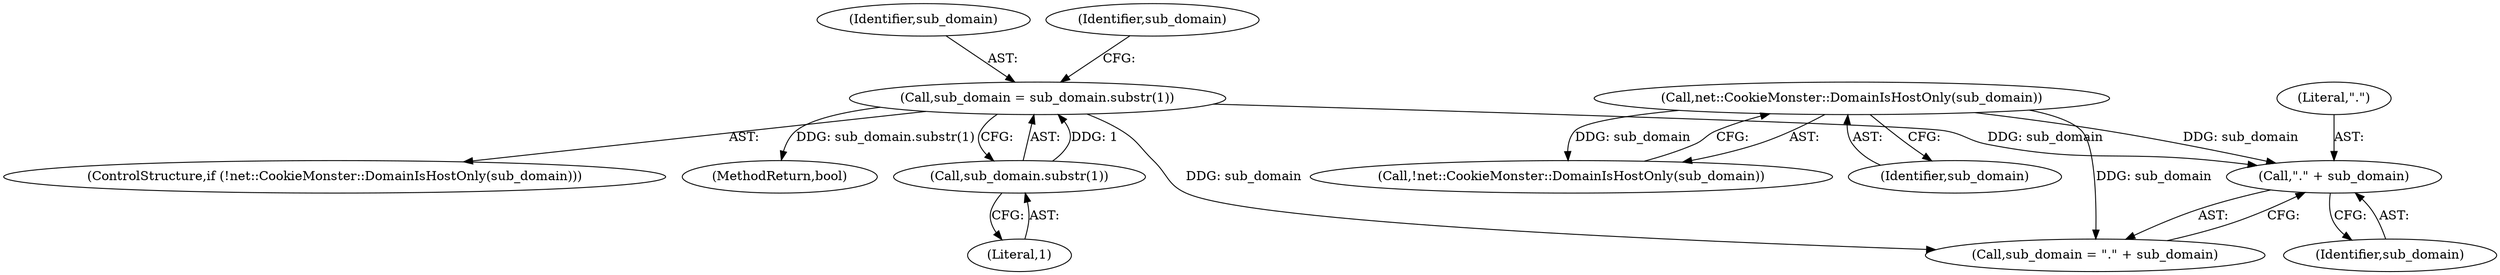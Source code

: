 digraph "0_Chrome_b7e899141194fa27d55a990e38ae8bdcc5183a90_9@API" {
"1000139" [label="(Call,\".\" + sub_domain)"];
"1000132" [label="(Call,sub_domain = sub_domain.substr(1))"];
"1000134" [label="(Call,sub_domain.substr(1))"];
"1000130" [label="(Call,net::CookieMonster::DomainIsHostOnly(sub_domain))"];
"1000133" [label="(Identifier,sub_domain)"];
"1000131" [label="(Identifier,sub_domain)"];
"1000135" [label="(Literal,1)"];
"1000139" [label="(Call,\".\" + sub_domain)"];
"1000163" [label="(MethodReturn,bool)"];
"1000129" [label="(Call,!net::CookieMonster::DomainIsHostOnly(sub_domain))"];
"1000137" [label="(Call,sub_domain = \".\" + sub_domain)"];
"1000130" [label="(Call,net::CookieMonster::DomainIsHostOnly(sub_domain))"];
"1000134" [label="(Call,sub_domain.substr(1))"];
"1000132" [label="(Call,sub_domain = sub_domain.substr(1))"];
"1000138" [label="(Identifier,sub_domain)"];
"1000140" [label="(Literal,\".\")"];
"1000128" [label="(ControlStructure,if (!net::CookieMonster::DomainIsHostOnly(sub_domain)))"];
"1000141" [label="(Identifier,sub_domain)"];
"1000139" -> "1000137"  [label="AST: "];
"1000139" -> "1000141"  [label="CFG: "];
"1000140" -> "1000139"  [label="AST: "];
"1000141" -> "1000139"  [label="AST: "];
"1000137" -> "1000139"  [label="CFG: "];
"1000132" -> "1000139"  [label="DDG: sub_domain"];
"1000130" -> "1000139"  [label="DDG: sub_domain"];
"1000132" -> "1000128"  [label="AST: "];
"1000132" -> "1000134"  [label="CFG: "];
"1000133" -> "1000132"  [label="AST: "];
"1000134" -> "1000132"  [label="AST: "];
"1000138" -> "1000132"  [label="CFG: "];
"1000132" -> "1000163"  [label="DDG: sub_domain.substr(1)"];
"1000134" -> "1000132"  [label="DDG: 1"];
"1000132" -> "1000137"  [label="DDG: sub_domain"];
"1000134" -> "1000135"  [label="CFG: "];
"1000135" -> "1000134"  [label="AST: "];
"1000130" -> "1000129"  [label="AST: "];
"1000130" -> "1000131"  [label="CFG: "];
"1000131" -> "1000130"  [label="AST: "];
"1000129" -> "1000130"  [label="CFG: "];
"1000130" -> "1000129"  [label="DDG: sub_domain"];
"1000130" -> "1000137"  [label="DDG: sub_domain"];
}
